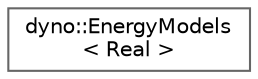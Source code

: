 digraph "Graphical Class Hierarchy"
{
 // LATEX_PDF_SIZE
  bgcolor="transparent";
  edge [fontname=Helvetica,fontsize=10,labelfontname=Helvetica,labelfontsize=10];
  node [fontname=Helvetica,fontsize=10,shape=box,height=0.2,width=0.4];
  rankdir="LR";
  Node0 [id="Node000000",label="dyno::EnergyModels\l\< Real \>",height=0.2,width=0.4,color="grey40", fillcolor="white", style="filled",URL="$structdyno_1_1_energy_models.html",tooltip=" "];
}
